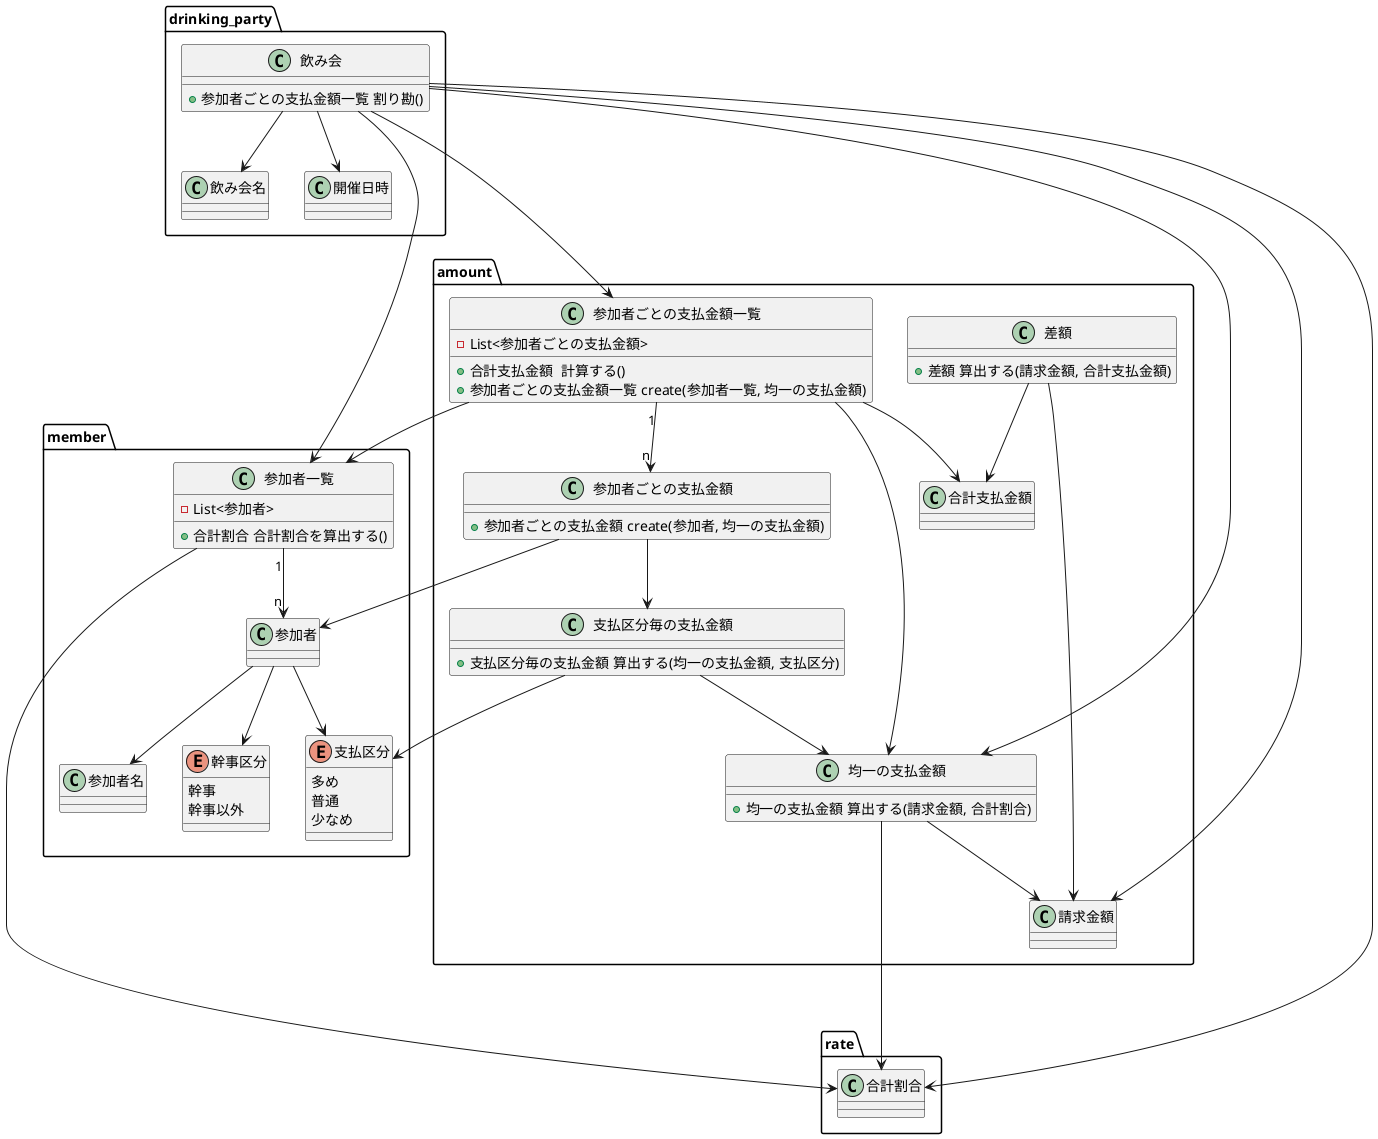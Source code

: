 @startuml

package drinking_party {
    class 飲み会 {
        + 参加者ごとの支払金額一覧 割り勘()
    }
    class 飲み会名 {
    }
    class 開催日時 {
    }

    飲み会 --> 飲み会名
    飲み会 --> 開催日時
}

package member {
    class 参加者一覧 {
        - List<参加者>
        + 合計割合 合計割合を算出する()
    }
    class 参加者名 {
    }
    enum 幹事区分 {
        幹事
        幹事以外
    }
    enum 支払区分 {
        多め
        普通
        少なめ
    }

    参加者一覧 "1" --> "n" 参加者
    参加者 --> 参加者名
    参加者 --> 幹事区分
    参加者 --> 支払区分
}

package rate {
    class 合計割合 {
    }
}


package amount {
    class 請求金額 {
    }
    class 均一の支払金額 {
        + 均一の支払金額 算出する(請求金額, 合計割合)
    }
    class 支払区分毎の支払金額 {
        + 支払区分毎の支払金額 算出する(均一の支払金額, 支払区分)
    }
    class 参加者ごとの支払金額 {
        + 参加者ごとの支払金額 create(参加者, 均一の支払金額)
    }
    class 参加者ごとの支払金額一覧 {
        - List<参加者ごとの支払金額>
        + 合計支払金額  計算する()
        + 参加者ごとの支払金額一覧 create(参加者一覧, 均一の支払金額)
    }
    class 合計支払金額 {
    }
    class 差額 {
        + 差額 算出する(請求金額, 合計支払金額)
    }

    均一の支払金額 --> 請求金額
    参加者ごとの支払金額 --> 支払区分毎の支払金額
    参加者ごとの支払金額一覧 --> 均一の支払金額
    参加者ごとの支払金額一覧 "1" --> "n" 参加者ごとの支払金額
    参加者ごとの支払金額一覧 --> 合計支払金額

    支払区分毎の支払金額 --> 均一の支払金額

    差額 --> 請求金額
    差額 --> 合計支払金額
}

飲み会 --> 請求金額
飲み会 ---> 参加者ごとの支払金額一覧
飲み会 --> 均一の支払金額
飲み会 --> 参加者一覧
飲み会 --> 合計割合

均一の支払金額 ----> 合計割合
参加者一覧 ----> 合計割合

参加者ごとの支払金額一覧 --> 参加者一覧

参加者ごとの支払金額 --> 参加者

支払区分毎の支払金額 --> 支払区分

@enduml